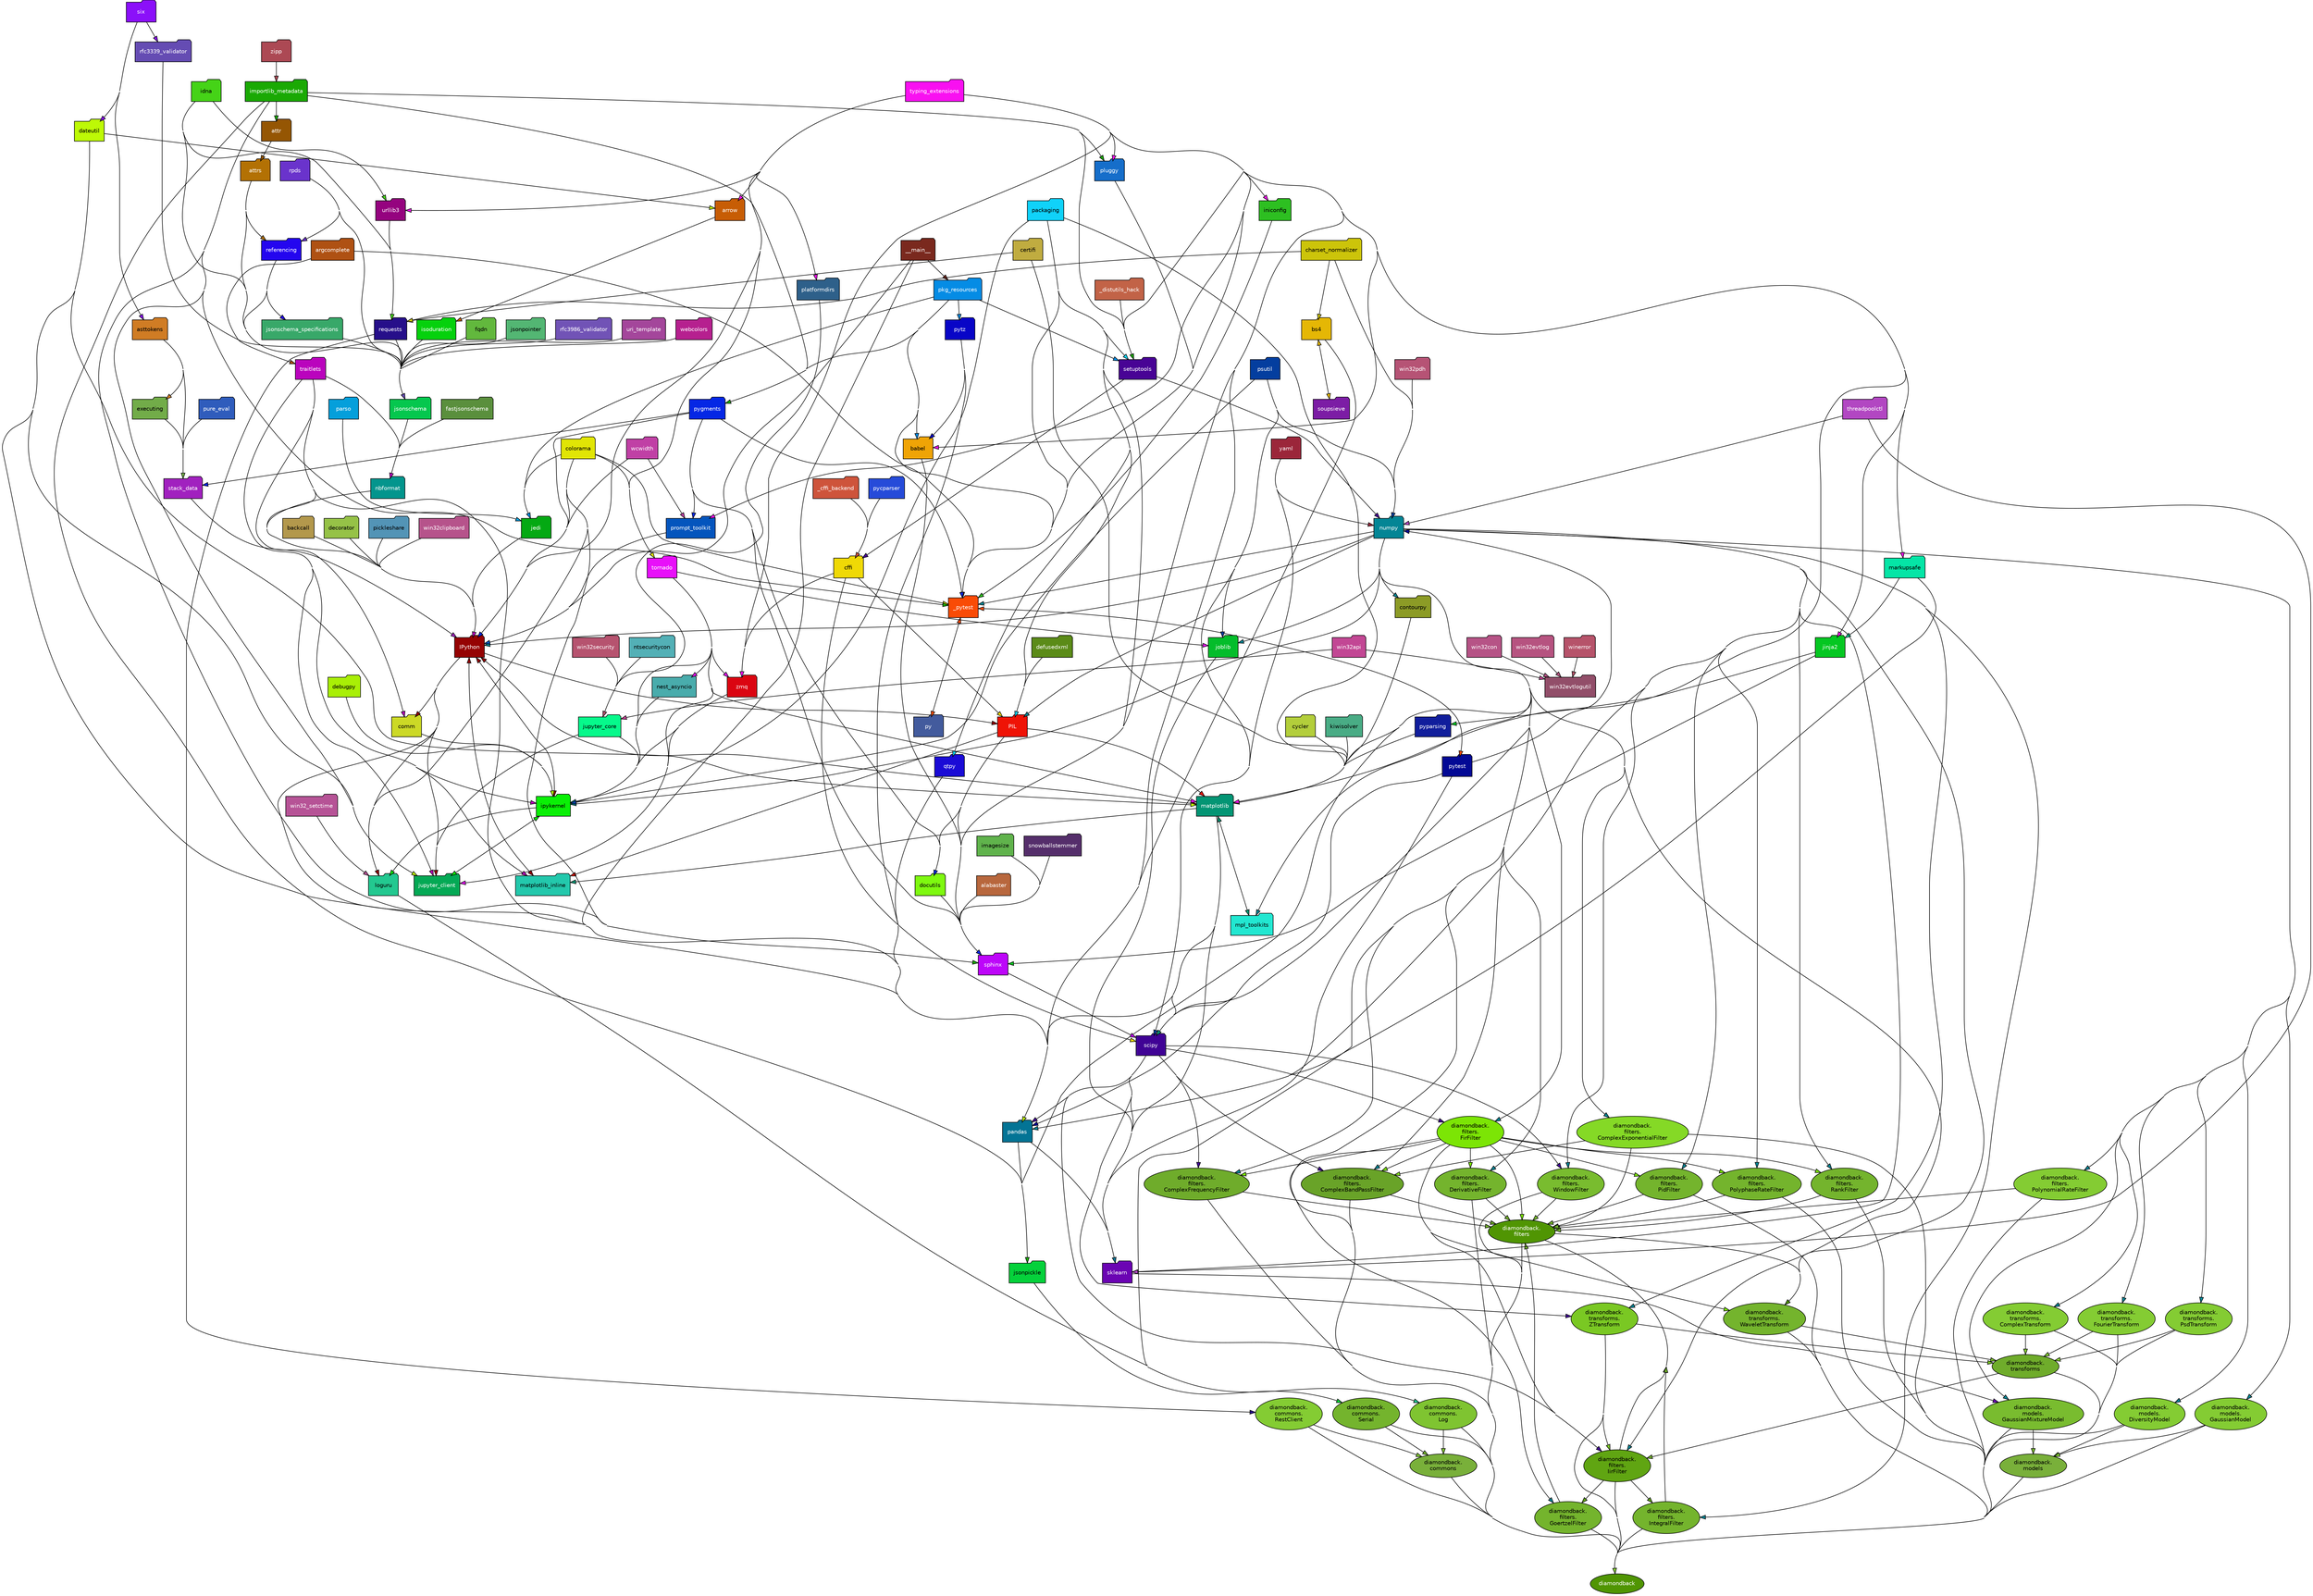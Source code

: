 
digraph G {
    concentrate = true;

    rankdir = TB;
    node [style=filled,fillcolor="#ffffff",fontcolor="#000000",fontname=Helvetica,fontsize=10];

    diamondback [fillcolor="#509503",fontcolor="#ffffff"];
    diamondback_commons [fillcolor="#79b03a",label="diamondback\.\ncommons"];
    diamondback_commons_Log [fillcolor="#7fc431",label="diamondback\.\ncommons\.\nLog"];
    diamondback_commons_RestClient [fillcolor="#84cc33",label="diamondback\.\ncommons\.\nRestClient"];
    diamondback_commons_Serial [fillcolor="#74b42d",label="diamondback\.\ncommons\.\nSerial"];
    diamondback_filters [fillcolor="#509503",fontcolor="#ffffff",label="diamondback\.\nfilters"];
    diamondback_filters_ComplexBandPassFilter [fillcolor="#69a328",label="diamondback\.\nfilters\.\nComplexBandPassFilter"];
    diamondback_filters_ComplexExponentialFilter [fillcolor="#85d926",label="diamondback\.\nfilters\.\nComplexExponentialFilter"];
    diamondback_filters_ComplexFrequencyFilter [fillcolor="#6fac2b",label="diamondback\.\nfilters\.\nComplexFrequencyFilter"];
    diamondback_filters_DerivativeFilter [fillcolor="#74b42d",label="diamondback\.\nfilters\.\nDerivativeFilter"];
    diamondback_filters_FirFilter [fillcolor="#7ce505",label="diamondback\.\nfilters\.\nFirFilter"];
    diamondback_filters_GoertzelFilter [fillcolor="#74b42d",label="diamondback\.\nfilters\.\nGoertzelFilter"];
    diamondback_filters_IirFilter [fillcolor="#60a512",label="diamondback\.\nfilters\.\nIirFilter"];
    diamondback_filters_IntegralFilter [fillcolor="#74b42d",label="diamondback\.\nfilters\.\nIntegralFilter"];
    diamondback_filters_PidFilter [fillcolor="#74b42d",label="diamondback\.\nfilters\.\nPidFilter"];
    diamondback_filters_PolynomialRateFilter [fillcolor="#84cc33",label="diamondback\.\nfilters\.\nPolynomialRateFilter"];
    diamondback_filters_PolyphaseRateFilter [fillcolor="#74b42d",label="diamondback\.\nfilters\.\nPolyphaseRateFilter"];
    diamondback_filters_RankFilter [fillcolor="#74b42d",label="diamondback\.\nfilters\.\nRankFilter"];
    diamondback_filters_WindowFilter [fillcolor="#79bc2f",label="diamondback\.\nfilters\.\nWindowFilter"];
    diamondback_models [fillcolor="#79b03a",label="diamondback\.\nmodels"];
    diamondback_models_DiversityModel [fillcolor="#84cc33",label="diamondback\.\nmodels\.\nDiversityModel"];
    diamondback_models_GaussianMixtureModel [fillcolor="#79bc2f",label="diamondback\.\nmodels\.\nGaussianMixtureModel"];
    diamondback_models_GaussianModel [fillcolor="#84cc33",label="diamondback\.\nmodels\.\nGaussianModel"];
    diamondback_transforms [fillcolor="#6fac2b",label="diamondback\.\ntransforms"];
    diamondback_transforms_ComplexTransform [fillcolor="#84cc33",label="diamondback\.\ntransforms\.\nComplexTransform"];
    diamondback_transforms_FourierTransform [fillcolor="#84cc33",label="diamondback\.\ntransforms\.\nFourierTransform"];
    diamondback_transforms_PsdTransform [fillcolor="#84cc33",label="diamondback\.\ntransforms\.\nPsdTransform"];
    diamondback_transforms_WaveletTransform [fillcolor="#74b42d",label="diamondback\.\ntransforms\.\nWaveletTransform"];
    diamondback_transforms_ZTransform [fillcolor="#7ac823",label="diamondback\.\ntransforms\.\nZTransform"];
    IPython [fillcolor="#950303",fontcolor="#ffffff",shape="folder"];
    PIL [fillcolor="#ef1306",fontcolor="#ffffff",shape="folder"];
    __main__ [fillcolor="#7a291e",fontcolor="#ffffff",shape="folder"];
    _cffi_backend [fillcolor="#ce543b",fontcolor="#ffffff",shape="folder"];
    _distutils_hack [fillcolor="#c26347",fontcolor="#ffffff",shape="folder"];
    _pytest [fillcolor="#f94b06",fontcolor="#ffffff",shape="folder"];
    alabaster [fillcolor="#b8673d",fontcolor="#ffffff",shape="folder"];
    argcomplete [fillcolor="#af5113",fontcolor="#ffffff",shape="folder"];
    arrow [fillcolor="#c75d05",fontcolor="#ffffff",shape="folder"];
    asttokens [fillcolor="#d07c24",shape="folder"];
    attr [fillcolor="#955603",fontcolor="#ffffff",shape="folder"];
    attrs [fillcolor="#b37104",fontcolor="#ffffff",shape="folder"];
    babel [fillcolor="#efa406",shape="folder"];
    backcall [fillcolor="#b3984c",shape="folder"];
    bs4 [fillcolor="#e5b705",shape="folder"];
    certifi [fillcolor="#c0ac40",shape="folder"];
    cffi [fillcolor="#efd906",shape="folder"];
    charset_normalizer [fillcolor="#ccc40a",shape="folder"];
    colorama [fillcolor="#e1e505",shape="folder"];
    comm [fillcolor="#ccd926",shape="folder"];
    contourpy [fillcolor="#8c9b26",shape="folder"];
    cycler [fillcolor="#b3ce3b",shape="folder"];
    dateutil [fillcolor="#bdf906",shape="folder"];
    debugpy [fillcolor="#a9ef06",shape="folder"];
    decorator [fillcolor="#96c247",shape="folder"];
    defusedxml [fillcolor="#5b8b18",fontcolor="#ffffff",shape="folder"];
    docutils [fillcolor="#7ef910",shape="folder"];
    executing [fillcolor="#72ac49",shape="folder"];
    fastjsonschema [fillcolor="#5a8f3d",fontcolor="#ffffff",shape="folder"];
    fqdn [fillcolor="#62b83d",shape="folder"];
    idna [fillcolor="#45d317",shape="folder"];
    imagesize [fillcolor="#60b34c",shape="folder"];
    importlib_metadata [fillcolor="#1aa904",fontcolor="#ffffff",shape="folder"];
    iniconfig [fillcolor="#2dbf21",shape="folder"];
    ipykernel [fillcolor="#0aef06",shape="folder"];
    isoduration [fillcolor="#05d10d",fontcolor="#ffffff",shape="folder"];
    jedi [fillcolor="#04a913",fontcolor="#ffffff",shape="folder"];
    jinja2 [fillcolor="#05c722",fontcolor="#ffffff",shape="folder"];
    joblib [fillcolor="#04bd2b",fontcolor="#ffffff",shape="folder"];
    jsonpickle [fillcolor="#05d13b",shape="folder"];
    jsonpointer [fillcolor="#53b673",shape="folder"];
    jsonschema [fillcolor="#05c74e",fontcolor="#ffffff",shape="folder"];
    jsonschema_specifications [fillcolor="#38a869",fontcolor="#ffffff",shape="folder"];
    jupyter_client [fillcolor="#04a955",fontcolor="#ffffff",shape="folder"];
    jupyter_core [fillcolor="#06f98b",shape="folder"];
    kiwisolver [fillcolor="#49ac85",shape="folder"];
    loguru [fillcolor="#23c890",shape="folder"];
    markupsafe [fillcolor="#05e5a6",shape="folder"];
    matplotlib [fillcolor="#039574",fontcolor="#ffffff",shape="folder"];
    matplotlib_inline [fillcolor="#23c8ac",shape="folder"];
    mpl_toolkits [fillcolor="#22e7d1",shape="folder"];
    nbformat [fillcolor="#03958d",fontcolor="#ffffff",shape="folder"];
    nest_asyncio [fillcolor="#49acac",shape="folder"];
    ntsecuritycon [fillcolor="#53b0b6",shape="folder"];
    numpy [fillcolor="#038595",fontcolor="#ffffff",shape="folder"];
    packaging [fillcolor="#10d2f9",shape="folder"];
    pandas [fillcolor="#037495",fontcolor="#ffffff",shape="folder"];
    parso [fillcolor="#059fdb",fontcolor="#ffffff",shape="folder"];
    pickleshare [fillcolor="#5394b6",shape="folder"];
    pkg_resources [fillcolor="#058ce5",fontcolor="#ffffff",shape="folder"];
    platformdirs [fillcolor="#2e608a",fontcolor="#ffffff",shape="folder"];
    pluggy [fillcolor="#166eca",fontcolor="#ffffff",shape="folder"];
    prompt_toolkit [fillcolor="#0455bd",fontcolor="#ffffff",shape="folder"];
    psutil [fillcolor="#043e9f",fontcolor="#ffffff",shape="folder"];
    pure_eval [fillcolor="#2f5cbc",fontcolor="#ffffff",shape="folder"];
    py [fillcolor="#435b9d",fontcolor="#ffffff",shape="folder"];
    pycparser [fillcolor="#264bd9",fontcolor="#ffffff",shape="folder"];
    pygments [fillcolor="#0527e5",fontcolor="#ffffff",shape="folder"];
    pyparsing [fillcolor="#111e9c",fontcolor="#ffffff",shape="folder"];
    pytest [fillcolor="#030995",fontcolor="#ffffff",shape="folder"];
    pytz [fillcolor="#0805c7",fontcolor="#ffffff",shape="folder"];
    qtpy [fillcolor="#1a0bd6",fontcolor="#ffffff",shape="folder"];
    referencing [fillcolor="#2406ef",fontcolor="#ffffff",shape="folder"];
    requests [fillcolor="#260f8a",fontcolor="#ffffff",shape="folder"];
    rfc3339_validator [fillcolor="#654cb3",fontcolor="#ffffff",shape="folder"];
    rfc3986_validator [fillcolor="#7153b6",fontcolor="#ffffff",shape="folder"];
    rpds [fillcolor="#6a33cc",fontcolor="#ffffff",shape="folder"];
    scipy [fillcolor="#400395",fontcolor="#ffffff",shape="folder"];
    setuptools [fillcolor="#480395",fontcolor="#ffffff",shape="folder"];
    six [fillcolor="#8b10f9",fontcolor="#ffffff",shape="folder"];
    sklearn [fillcolor="#6b04b3",fontcolor="#ffffff",shape="folder"];
    snowballstemmer [fillcolor="#552e6b",fontcolor="#ffffff",shape="folder"];
    soupsieve [fillcolor="#7c1da5",fontcolor="#ffffff",shape="folder"];
    sphinx [fillcolor="#bd06f9",fontcolor="#ffffff",shape="folder"];
    stack_data [fillcolor="#a121bf",fontcolor="#ffffff",shape="folder"];
    threadpoolctl [fillcolor="#b247c2",fontcolor="#ffffff",shape="folder"];
    tornado [fillcolor="#e810f9",fontcolor="#ffffff",shape="folder"];
    traitlets [fillcolor="#ba04bd",fontcolor="#ffffff",shape="folder"];
    typing_extensions [fillcolor="#f910f1",fontcolor="#ffffff",shape="folder"];
    uri_template [fillcolor="#a4469b",fontcolor="#ffffff",shape="folder"];
    urllib3 [fillcolor="#95037f",fontcolor="#ffffff",shape="folder"];
    wcwidth [fillcolor="#c040a5",fontcolor="#ffffff",shape="folder"];
    webcolors [fillcolor="#b6208f",fontcolor="#ffffff",shape="folder"];
    win32_setctime [fillcolor="#b65396",fontcolor="#ffffff",shape="folder"];
    win32api [fillcolor="#c24794",fontcolor="#ffffff",shape="folder"];
    win32clipboard [fillcolor="#b6538b",fontcolor="#ffffff",shape="folder"];
    win32con [fillcolor="#b65386",fontcolor="#ffffff",shape="folder"];
    win32evtlog [fillcolor="#b65380",fontcolor="#ffffff",shape="folder"];
    win32evtlogutil [fillcolor="#924e69",fontcolor="#ffffff",shape="folder"];
    win32pdh [fillcolor="#b65375",fontcolor="#ffffff",shape="folder"];
    win32security [fillcolor="#b6536f",fontcolor="#ffffff",shape="folder"];
    winerror [fillcolor="#b6536a",fontcolor="#ffffff",shape="folder"];
    yaml [fillcolor="#9b263a",fontcolor="#ffffff",shape="folder"];
    zipp [fillcolor="#ac4954",fontcolor="#ffffff",shape="folder"];
    zmq [fillcolor="#db0511",fontcolor="#ffffff",shape="folder"];
    IPython -> PIL [fillcolor="#950303",minlen="2"];
    IPython -> comm [fillcolor="#950303",minlen="2"];
    IPython -> ipykernel [fillcolor="#950303",minlen="3"];
    IPython -> jupyter_client [fillcolor="#950303",minlen="2"];
    IPython -> loguru [fillcolor="#950303",minlen="2"];
    IPython -> matplotlib [fillcolor="#950303",minlen="3"];
    IPython -> matplotlib_inline [fillcolor="#950303",minlen="3"];
    IPython -> pandas [fillcolor="#950303",minlen="4"];
    PIL -> docutils [fillcolor="#ef1306",minlen="4"];
    PIL -> matplotlib [fillcolor="#ef1306",minlen="2"];
    PIL -> matplotlib_inline [fillcolor="#ef1306",minlen="2"];
    PIL -> sphinx [fillcolor="#ef1306",minlen="3"];
    __main__ -> IPython [fillcolor="#7a291e",minlen="3"];
    __main__ -> pandas [fillcolor="#7a291e",minlen="4"];
    __main__ -> pkg_resources [fillcolor="#7a291e"];
    _cffi_backend -> cffi [fillcolor="#ce543b",minlen="2"];
    _distutils_hack -> setuptools [fillcolor="#c26347",minlen="2"];
    _pytest -> py [fillcolor="#f94b06",minlen="3"];
    _pytest -> pytest [fillcolor="#f94b06",minlen="2"];
    alabaster -> sphinx [fillcolor="#b8673d",minlen="2"];
    argcomplete -> _pytest [fillcolor="#af5113",minlen="2"];
    argcomplete -> traitlets [fillcolor="#af5113",minlen="3"];
    arrow -> isoduration [fillcolor="#c75d05",minlen="3"];
    asttokens -> executing [fillcolor="#d07c24",minlen="2"];
    asttokens -> stack_data [fillcolor="#d07c24",minlen="2"];
    attr -> attrs [fillcolor="#955603"];
    attrs -> jsonschema [fillcolor="#b37104",minlen="2"];
    attrs -> referencing [fillcolor="#b37104",minlen="2"];
    babel -> sphinx [fillcolor="#efa406",minlen="3"];
    backcall -> IPython [fillcolor="#b3984c",minlen="3"];
    bs4 -> pandas [fillcolor="#e5b705",minlen="3"];
    bs4 -> soupsieve [fillcolor="#e5b705",minlen="2"];
    certifi -> matplotlib [fillcolor="#c0ac40"];
    certifi -> requests [fillcolor="#c0ac40",minlen="2"];
    cffi -> PIL [fillcolor="#efd906",minlen="2"];
    cffi -> scipy [fillcolor="#efd906",minlen="3"];
    cffi -> zmq [fillcolor="#efd906",minlen="3"];
    charset_normalizer -> bs4 [fillcolor="#ccc40a",minlen="2"];
    charset_normalizer -> numpy [fillcolor="#ccc40a",minlen="3"];
    charset_normalizer -> requests [fillcolor="#ccc40a",minlen="2"];
    colorama -> IPython [fillcolor="#e1e505",minlen="3"];
    colorama -> _pytest [fillcolor="#e1e505",minlen="2"];
    colorama -> jedi [fillcolor="#e1e505",minlen="2"];
    colorama -> loguru [fillcolor="#e1e505",minlen="2"];
    colorama -> sphinx [fillcolor="#e1e505",minlen="3"];
    colorama -> tornado [fillcolor="#e1e505",minlen="2"];
    comm -> ipykernel [fillcolor="#ccd926",minlen="2"];
    contourpy -> matplotlib [fillcolor="#8c9b26",minlen="2"];
    cycler -> matplotlib [fillcolor="#b3ce3b",minlen="2"];
    dateutil -> arrow [fillcolor="#bdf906",minlen="2"];
    dateutil -> jupyter_client [fillcolor="#bdf906",minlen="2"];
    dateutil -> matplotlib [fillcolor="#bdf906",minlen="2"];
    dateutil -> pandas [fillcolor="#bdf906",minlen="3"];
    debugpy -> ipykernel [fillcolor="#a9ef06",minlen="3"];
    decorator -> IPython [fillcolor="#96c247",minlen="3"];
    defusedxml -> PIL [fillcolor="#5b8b18",minlen="2"];
    diamondback_commons -> diamondback [fillcolor="#79b03a"];
    diamondback_commons_Log -> diamondback [fillcolor="#7fc431",minlen="2"];
    diamondback_commons_Log -> diamondback_commons [fillcolor="#7fc431",weight="2"];
    diamondback_commons_RestClient -> diamondback [fillcolor="#84cc33",minlen="2"];
    diamondback_commons_RestClient -> diamondback_commons [fillcolor="#84cc33",weight="2"];
    diamondback_commons_Serial -> diamondback [fillcolor="#74b42d",minlen="2"];
    diamondback_commons_Serial -> diamondback_commons [fillcolor="#74b42d",weight="2"];
    diamondback_filters -> diamondback [fillcolor="#509503"];
    diamondback_filters -> diamondback_transforms_WaveletTransform [fillcolor="#509503",minlen="2"];
    diamondback_filters_ComplexBandPassFilter -> diamondback [fillcolor="#69a328",minlen="2"];
    diamondback_filters_ComplexBandPassFilter -> diamondback_filters [fillcolor="#69a328",weight="2"];
    diamondback_filters_ComplexExponentialFilter -> diamondback [fillcolor="#85d926",minlen="2"];
    diamondback_filters_ComplexExponentialFilter -> diamondback_filters [fillcolor="#85d926",weight="2"];
    diamondback_filters_ComplexExponentialFilter -> diamondback_filters_ComplexBandPassFilter [fillcolor="#85d926",weight="2"];
    diamondback_filters_ComplexFrequencyFilter -> diamondback [fillcolor="#6fac2b",minlen="2"];
    diamondback_filters_ComplexFrequencyFilter -> diamondback_filters [fillcolor="#6fac2b",weight="2"];
    diamondback_filters_DerivativeFilter -> diamondback [fillcolor="#74b42d",minlen="2"];
    diamondback_filters_DerivativeFilter -> diamondback_filters [fillcolor="#74b42d",weight="2"];
    diamondback_filters_FirFilter -> diamondback [fillcolor="#7ce505",minlen="2"];
    diamondback_filters_FirFilter -> diamondback_filters [fillcolor="#7ce505",weight="2"];
    diamondback_filters_FirFilter -> diamondback_filters_ComplexBandPassFilter [fillcolor="#7ce505",weight="2"];
    diamondback_filters_FirFilter -> diamondback_filters_ComplexFrequencyFilter [fillcolor="#7ce505",weight="2"];
    diamondback_filters_FirFilter -> diamondback_filters_DerivativeFilter [fillcolor="#7ce505",weight="2"];
    diamondback_filters_FirFilter -> diamondback_filters_IirFilter [fillcolor="#7ce505",weight="2"];
    diamondback_filters_FirFilter -> diamondback_filters_PidFilter [fillcolor="#7ce505",weight="2"];
    diamondback_filters_FirFilter -> diamondback_filters_PolyphaseRateFilter [fillcolor="#7ce505",weight="2"];
    diamondback_filters_FirFilter -> diamondback_filters_RankFilter [fillcolor="#7ce505",weight="2"];
    diamondback_filters_FirFilter -> diamondback_transforms_WaveletTransform [fillcolor="#7ce505",minlen="2"];
    diamondback_filters_GoertzelFilter -> diamondback [fillcolor="#74b42d",minlen="2"];
    diamondback_filters_GoertzelFilter -> diamondback_filters [fillcolor="#74b42d",weight="2"];
    diamondback_filters_IirFilter -> diamondback [fillcolor="#60a512",minlen="2"];
    diamondback_filters_IirFilter -> diamondback_filters [fillcolor="#60a512",weight="2"];
    diamondback_filters_IirFilter -> diamondback_filters_GoertzelFilter [fillcolor="#60a512",weight="2"];
    diamondback_filters_IirFilter -> diamondback_filters_IntegralFilter [fillcolor="#60a512",weight="2"];
    diamondback_filters_IntegralFilter -> diamondback [fillcolor="#74b42d",minlen="2"];
    diamondback_filters_IntegralFilter -> diamondback_filters [fillcolor="#74b42d",weight="2"];
    diamondback_filters_PidFilter -> diamondback [fillcolor="#74b42d",minlen="2"];
    diamondback_filters_PidFilter -> diamondback_filters [fillcolor="#74b42d",weight="2"];
    diamondback_filters_PolynomialRateFilter -> diamondback [fillcolor="#84cc33",minlen="2"];
    diamondback_filters_PolynomialRateFilter -> diamondback_filters [fillcolor="#84cc33",weight="2"];
    diamondback_filters_PolyphaseRateFilter -> diamondback [fillcolor="#74b42d",minlen="2"];
    diamondback_filters_PolyphaseRateFilter -> diamondback_filters [fillcolor="#74b42d",weight="2"];
    diamondback_filters_RankFilter -> diamondback [fillcolor="#74b42d",minlen="2"];
    diamondback_filters_RankFilter -> diamondback_filters [fillcolor="#74b42d",weight="2"];
    diamondback_filters_WindowFilter -> diamondback [fillcolor="#79bc2f",minlen="2"];
    diamondback_filters_WindowFilter -> diamondback_filters [fillcolor="#79bc2f",weight="2"];
    diamondback_models -> diamondback [fillcolor="#79b03a"];
    diamondback_models_DiversityModel -> diamondback [fillcolor="#84cc33",minlen="2"];
    diamondback_models_DiversityModel -> diamondback_models [fillcolor="#84cc33",weight="2"];
    diamondback_models_GaussianMixtureModel -> diamondback [fillcolor="#79bc2f",minlen="2"];
    diamondback_models_GaussianMixtureModel -> diamondback_models [fillcolor="#79bc2f",weight="2"];
    diamondback_models_GaussianModel -> diamondback [fillcolor="#84cc33",minlen="2"];
    diamondback_models_GaussianModel -> diamondback_models [fillcolor="#84cc33",weight="2"];
    diamondback_transforms -> diamondback [fillcolor="#6fac2b"];
    diamondback_transforms -> diamondback_filters_IirFilter [fillcolor="#6fac2b",minlen="2"];
    diamondback_transforms_ComplexTransform -> diamondback [fillcolor="#84cc33",minlen="2"];
    diamondback_transforms_ComplexTransform -> diamondback_transforms [fillcolor="#84cc33",weight="2"];
    diamondback_transforms_FourierTransform -> diamondback [fillcolor="#84cc33",minlen="2"];
    diamondback_transforms_FourierTransform -> diamondback_transforms [fillcolor="#84cc33",weight="2"];
    diamondback_transforms_PsdTransform -> diamondback [fillcolor="#84cc33",minlen="2"];
    diamondback_transforms_PsdTransform -> diamondback_transforms [fillcolor="#84cc33",weight="2"];
    diamondback_transforms_WaveletTransform -> diamondback [fillcolor="#74b42d",minlen="2"];
    diamondback_transforms_WaveletTransform -> diamondback_transforms [fillcolor="#74b42d",weight="2"];
    diamondback_transforms_ZTransform -> diamondback [fillcolor="#7ac823",minlen="2"];
    diamondback_transforms_ZTransform -> diamondback_filters_IirFilter [fillcolor="#7ac823",minlen="2"];
    diamondback_transforms_ZTransform -> diamondback_transforms [fillcolor="#7ac823",weight="2"];
    docutils -> sphinx [fillcolor="#7ef910",minlen="2"];
    executing -> stack_data [fillcolor="#72ac49",minlen="2"];
    fastjsonschema -> nbformat [fillcolor="#5a8f3d",minlen="2"];
    fqdn -> jsonschema [fillcolor="#62b83d",minlen="2"];
    idna -> jsonschema [fillcolor="#45d317",minlen="2"];
    idna -> requests [fillcolor="#45d317",minlen="2"];
    idna -> urllib3 [fillcolor="#45d317",minlen="3"];
    imagesize -> sphinx [fillcolor="#60b34c",minlen="3"];
    importlib_metadata -> _pytest [fillcolor="#1aa904",minlen="2"];
    importlib_metadata -> attr [fillcolor="#1aa904"];
    importlib_metadata -> jsonpickle [fillcolor="#1aa904",minlen="2"];
    importlib_metadata -> jupyter_client [fillcolor="#1aa904",minlen="3"];
    importlib_metadata -> pluggy [fillcolor="#1aa904",minlen="2"];
    importlib_metadata -> pygments [fillcolor="#1aa904",minlen="2"];
    importlib_metadata -> setuptools [fillcolor="#1aa904",minlen="2"];
    importlib_metadata -> sphinx [fillcolor="#1aa904",minlen="2"];
    iniconfig -> _pytest [fillcolor="#2dbf21",minlen="2"];
    ipykernel -> IPython [fillcolor="#0aef06",minlen="2"];
    ipykernel -> jupyter_client [fillcolor="#0aef06"];
    ipykernel -> loguru [fillcolor="#0aef06",minlen="2"];
    isoduration -> jsonschema [fillcolor="#05d10d",minlen="2"];
    jedi -> IPython [fillcolor="#04a913",minlen="3"];
    jinja2 -> pyparsing [fillcolor="#05c722",minlen="2"];
    jinja2 -> sphinx [fillcolor="#05c722",minlen="3"];
    joblib -> sklearn [fillcolor="#04bd2b",minlen="3"];
    jsonpickle -> diamondback_commons_Serial [fillcolor="#05d13b",minlen="3"];
    jsonpointer -> jsonschema [fillcolor="#53b673",minlen="2"];
    jsonschema -> nbformat [fillcolor="#05c74e",minlen="2"];
    jsonschema_specifications -> jsonschema [fillcolor="#38a869",minlen="2"];
    jupyter_client -> ipykernel [fillcolor="#04a955",minlen="2"];
    jupyter_core -> ipykernel [fillcolor="#06f98b",minlen="2"];
    jupyter_core -> jupyter_client [fillcolor="#06f98b"];
    kiwisolver -> matplotlib [fillcolor="#49ac85",minlen="2"];
    loguru -> diamondback_commons_Log [fillcolor="#23c890",minlen="3"];
    markupsafe -> jinja2 [fillcolor="#05e5a6",minlen="2"];
    markupsafe -> pandas [fillcolor="#05e5a6",minlen="4"];
    matplotlib -> IPython [fillcolor="#039574",minlen="3"];
    matplotlib -> matplotlib_inline [fillcolor="#039574",minlen="2"];
    matplotlib -> mpl_toolkits [fillcolor="#039574",minlen="3"];
    matplotlib -> pandas [fillcolor="#039574",minlen="3"];
    matplotlib -> scipy [fillcolor="#039574",minlen="3"];
    matplotlib -> sklearn [fillcolor="#039574",minlen="3"];
    matplotlib_inline -> IPython [fillcolor="#23c8ac",minlen="3"];
    mpl_toolkits -> matplotlib [fillcolor="#22e7d1",minlen="3"];
    nbformat -> IPython [fillcolor="#03958d",minlen="4"];
    nest_asyncio -> ipykernel [fillcolor="#49acac",minlen="2"];
    ntsecuritycon -> jupyter_core [fillcolor="#53b0b6",minlen="2"];
    numpy -> IPython [fillcolor="#038595",minlen="3"];
    numpy -> PIL [fillcolor="#038595",minlen="2"];
    numpy -> _pytest [fillcolor="#038595",minlen="2"];
    numpy -> contourpy [fillcolor="#038595",minlen="2"];
    numpy -> diamondback_commons_Log [fillcolor="#038595",minlen="3"];
    numpy -> diamondback_filters_ComplexBandPassFilter [fillcolor="#038595",minlen="3"];
    numpy -> diamondback_filters_ComplexExponentialFilter [fillcolor="#038595",minlen="3"];
    numpy -> diamondback_filters_ComplexFrequencyFilter [fillcolor="#038595",minlen="3"];
    numpy -> diamondback_filters_DerivativeFilter [fillcolor="#038595",minlen="3"];
    numpy -> diamondback_filters_FirFilter [fillcolor="#038595",minlen="3"];
    numpy -> diamondback_filters_GoertzelFilter [fillcolor="#038595",minlen="3"];
    numpy -> diamondback_filters_IirFilter [fillcolor="#038595",minlen="3"];
    numpy -> diamondback_filters_IntegralFilter [fillcolor="#038595",minlen="3"];
    numpy -> diamondback_filters_PidFilter [fillcolor="#038595",minlen="3"];
    numpy -> diamondback_filters_PolynomialRateFilter [fillcolor="#038595",minlen="3"];
    numpy -> diamondback_filters_PolyphaseRateFilter [fillcolor="#038595",minlen="3"];
    numpy -> diamondback_filters_RankFilter [fillcolor="#038595",minlen="3"];
    numpy -> diamondback_filters_WindowFilter [fillcolor="#038595",minlen="3"];
    numpy -> diamondback_models_DiversityModel [fillcolor="#038595",minlen="3"];
    numpy -> diamondback_models_GaussianMixtureModel [fillcolor="#038595",minlen="3"];
    numpy -> diamondback_models_GaussianModel [fillcolor="#038595",minlen="3"];
    numpy -> diamondback_transforms_ComplexTransform [fillcolor="#038595",minlen="3"];
    numpy -> diamondback_transforms_FourierTransform [fillcolor="#038595",minlen="3"];
    numpy -> diamondback_transforms_PsdTransform [fillcolor="#038595",minlen="3"];
    numpy -> diamondback_transforms_WaveletTransform [fillcolor="#038595",minlen="3"];
    numpy -> diamondback_transforms_ZTransform [fillcolor="#038595",minlen="3"];
    numpy -> ipykernel [fillcolor="#038595",minlen="2"];
    numpy -> joblib [fillcolor="#038595",minlen="3"];
    numpy -> jsonpickle [fillcolor="#038595",minlen="3"];
    numpy -> matplotlib [fillcolor="#038595",minlen="2"];
    numpy -> mpl_toolkits [fillcolor="#038595",minlen="3"];
    numpy -> pandas [fillcolor="#038595",minlen="3"];
    numpy -> scipy [fillcolor="#038595",minlen="3"];
    numpy -> sklearn [fillcolor="#038595",minlen="3"];
    packaging -> PIL [fillcolor="#10d2f9",minlen="2"];
    packaging -> _pytest [fillcolor="#10d2f9",minlen="2"];
    packaging -> ipykernel [fillcolor="#10d2f9",minlen="2"];
    packaging -> matplotlib [fillcolor="#10d2f9",minlen="2"];
    packaging -> qtpy [fillcolor="#10d2f9",minlen="2"];
    packaging -> setuptools [fillcolor="#10d2f9",minlen="4"];
    packaging -> sphinx [fillcolor="#10d2f9",minlen="2"];
    pandas -> jsonpickle [fillcolor="#037495",minlen="3"];
    pandas -> sklearn [fillcolor="#037495",minlen="3"];
    parso -> jedi [fillcolor="#059fdb",minlen="3"];
    pickleshare -> IPython [fillcolor="#5394b6",minlen="3"];
    pkg_resources -> _pytest [fillcolor="#058ce5",minlen="2"];
    pkg_resources -> babel [fillcolor="#058ce5",minlen="3"];
    pkg_resources -> jedi [fillcolor="#058ce5",minlen="3"];
    pkg_resources -> pygments [fillcolor="#058ce5",minlen="2"];
    pkg_resources -> pytz [fillcolor="#058ce5"];
    pkg_resources -> setuptools [fillcolor="#058ce5",minlen="2"];
    platformdirs -> jupyter_core [fillcolor="#2e608a",minlen="2"];
    pluggy -> _pytest [fillcolor="#166eca",minlen="2"];
    prompt_toolkit -> IPython [fillcolor="#0455bd",minlen="3"];
    psutil -> ipykernel [fillcolor="#043e9f",minlen="2"];
    psutil -> joblib [fillcolor="#043e9f",minlen="4"];
    psutil -> numpy [fillcolor="#043e9f",minlen="4"];
    psutil -> scipy [fillcolor="#043e9f",minlen="3"];
    pure_eval -> stack_data [fillcolor="#2f5cbc",minlen="2"];
    py -> _pytest [fillcolor="#435b9d",minlen="2"];
    pycparser -> cffi [fillcolor="#264bd9",minlen="2"];
    pygments -> IPython [fillcolor="#0527e5",minlen="3"];
    pygments -> _pytest [fillcolor="#0527e5",minlen="3"];
    pygments -> docutils [fillcolor="#0527e5",minlen="3"];
    pygments -> prompt_toolkit [fillcolor="#0527e5",minlen="3"];
    pygments -> sphinx [fillcolor="#0527e5",minlen="3"];
    pygments -> stack_data [fillcolor="#0527e5",minlen="2"];
    pyparsing -> matplotlib [fillcolor="#111e9c",minlen="2"];
    pytest -> _pytest [fillcolor="#030995",minlen="2"];
    pytest -> numpy [fillcolor="#030995",minlen="4"];
    pytest -> pandas [fillcolor="#030995",minlen="3"];
    pytest -> scipy [fillcolor="#030995",minlen="3"];
    pytest -> sklearn [fillcolor="#030995",minlen="3"];
    pytz -> babel [fillcolor="#0805c7",minlen="3"];
    pytz -> pandas [fillcolor="#0805c7",minlen="4"];
    qtpy -> pandas [fillcolor="#1a0bd6",minlen="3"];
    referencing -> jsonschema [fillcolor="#2406ef",minlen="2"];
    referencing -> jsonschema_specifications [fillcolor="#2406ef",minlen="2"];
    requests -> diamondback_commons_RestClient [fillcolor="#260f8a",minlen="3"];
    requests -> jsonschema [fillcolor="#260f8a",minlen="2"];
    rfc3339_validator -> jsonschema [fillcolor="#654cb3",minlen="2"];
    rfc3986_validator -> jsonschema [fillcolor="#7153b6",minlen="2"];
    rpds -> jsonschema [fillcolor="#6a33cc",minlen="2"];
    rpds -> referencing [fillcolor="#6a33cc",minlen="2"];
    scipy -> diamondback_filters_ComplexBandPassFilter [fillcolor="#400395",minlen="3"];
    scipy -> diamondback_filters_ComplexFrequencyFilter [fillcolor="#400395",minlen="3"];
    scipy -> diamondback_filters_FirFilter [fillcolor="#400395",minlen="3"];
    scipy -> diamondback_filters_IirFilter [fillcolor="#400395",minlen="3"];
    scipy -> diamondback_filters_WindowFilter [fillcolor="#400395",minlen="3"];
    scipy -> diamondback_transforms_ZTransform [fillcolor="#400395",minlen="3"];
    scipy -> pandas [fillcolor="#400395",minlen="3"];
    scipy -> sklearn [fillcolor="#400395",minlen="3"];
    setuptools -> cffi [fillcolor="#480395",minlen="2"];
    setuptools -> numpy [fillcolor="#480395",minlen="4"];
    six -> asttokens [fillcolor="#8b10f9",minlen="2"];
    six -> dateutil [fillcolor="#8b10f9",minlen="3"];
    six -> rfc3339_validator [fillcolor="#8b10f9"];
    sklearn -> diamondback_models_GaussianMixtureModel [fillcolor="#6b04b3",minlen="3"];
    snowballstemmer -> sphinx [fillcolor="#552e6b",minlen="3"];
    soupsieve -> bs4 [fillcolor="#7c1da5",minlen="2"];
    sphinx -> scipy [fillcolor="#bd06f9",minlen="3"];
    stack_data -> IPython [fillcolor="#a121bf",minlen="3"];
    threadpoolctl -> numpy [fillcolor="#b247c2",minlen="3"];
    threadpoolctl -> sklearn [fillcolor="#b247c2",minlen="3"];
    tornado -> ipykernel [fillcolor="#e810f9",minlen="2"];
    tornado -> joblib [fillcolor="#e810f9",minlen="2"];
    tornado -> jupyter_client [fillcolor="#e810f9",minlen="2"];
    tornado -> matplotlib [fillcolor="#e810f9",minlen="3"];
    tornado -> nest_asyncio [fillcolor="#e810f9",minlen="2"];
    tornado -> zmq [fillcolor="#e810f9",minlen="3"];
    traitlets -> IPython [fillcolor="#ba04bd",minlen="4"];
    traitlets -> comm [fillcolor="#ba04bd",minlen="3"];
    traitlets -> ipykernel [fillcolor="#ba04bd",minlen="3"];
    traitlets -> jupyter_client [fillcolor="#ba04bd",minlen="3"];
    traitlets -> matplotlib_inline [fillcolor="#ba04bd",minlen="2"];
    traitlets -> nbformat [fillcolor="#ba04bd",minlen="3"];
    traitlets -> pandas [fillcolor="#ba04bd",minlen="4"];
    typing_extensions -> IPython [fillcolor="#f910f1",minlen="3"];
    typing_extensions -> _pytest [fillcolor="#f910f1",minlen="2"];
    typing_extensions -> arrow [fillcolor="#f910f1",minlen="2"];
    typing_extensions -> babel [fillcolor="#f910f1",minlen="2"];
    typing_extensions -> iniconfig [fillcolor="#f910f1",minlen="2"];
    typing_extensions -> jinja2 [fillcolor="#f910f1",minlen="2"];
    typing_extensions -> markupsafe [fillcolor="#f910f1"];
    typing_extensions -> matplotlib [fillcolor="#f910f1",minlen="2"];
    typing_extensions -> pandas [fillcolor="#f910f1",minlen="2"];
    typing_extensions -> platformdirs [fillcolor="#f910f1",minlen="2"];
    typing_extensions -> pluggy [fillcolor="#f910f1",minlen="2"];
    typing_extensions -> prompt_toolkit [fillcolor="#f910f1",minlen="3"];
    typing_extensions -> setuptools [fillcolor="#f910f1",minlen="4"];
    typing_extensions -> sphinx [fillcolor="#f910f1",minlen="2"];
    typing_extensions -> tornado [fillcolor="#f910f1",minlen="2"];
    typing_extensions -> urllib3 [fillcolor="#f910f1",minlen="3"];
    typing_extensions -> zmq [fillcolor="#f910f1",minlen="2"];
    uri_template -> jsonschema [fillcolor="#a4469b",minlen="2"];
    urllib3 -> requests [fillcolor="#95037f",minlen="3"];
    wcwidth -> IPython [fillcolor="#c040a5",minlen="3"];
    wcwidth -> prompt_toolkit [fillcolor="#c040a5",minlen="2"];
    webcolors -> jsonschema [fillcolor="#b6208f",minlen="2"];
    win32_setctime -> loguru [fillcolor="#b65396",minlen="2"];
    win32api -> jupyter_core [fillcolor="#c24794",minlen="2"];
    win32api -> win32evtlogutil [fillcolor="#c24794"];
    win32clipboard -> IPython [fillcolor="#b6538b",minlen="3"];
    win32con -> win32evtlogutil [fillcolor="#b65386"];
    win32evtlog -> win32evtlogutil [fillcolor="#b65380"];
    win32pdh -> numpy [fillcolor="#b65375",minlen="4"];
    win32security -> jupyter_core [fillcolor="#b6536f",minlen="2"];
    winerror -> win32evtlogutil [fillcolor="#b6536a"];
    yaml -> numpy [fillcolor="#9b263a",minlen="2"];
    yaml -> scipy [fillcolor="#9b263a",minlen="2"];
    zipp -> importlib_metadata [fillcolor="#ac4954"];
    zmq -> ipykernel [fillcolor="#db0511",minlen="3"];
    zmq -> jupyter_client [fillcolor="#db0511",minlen="3"];
}

